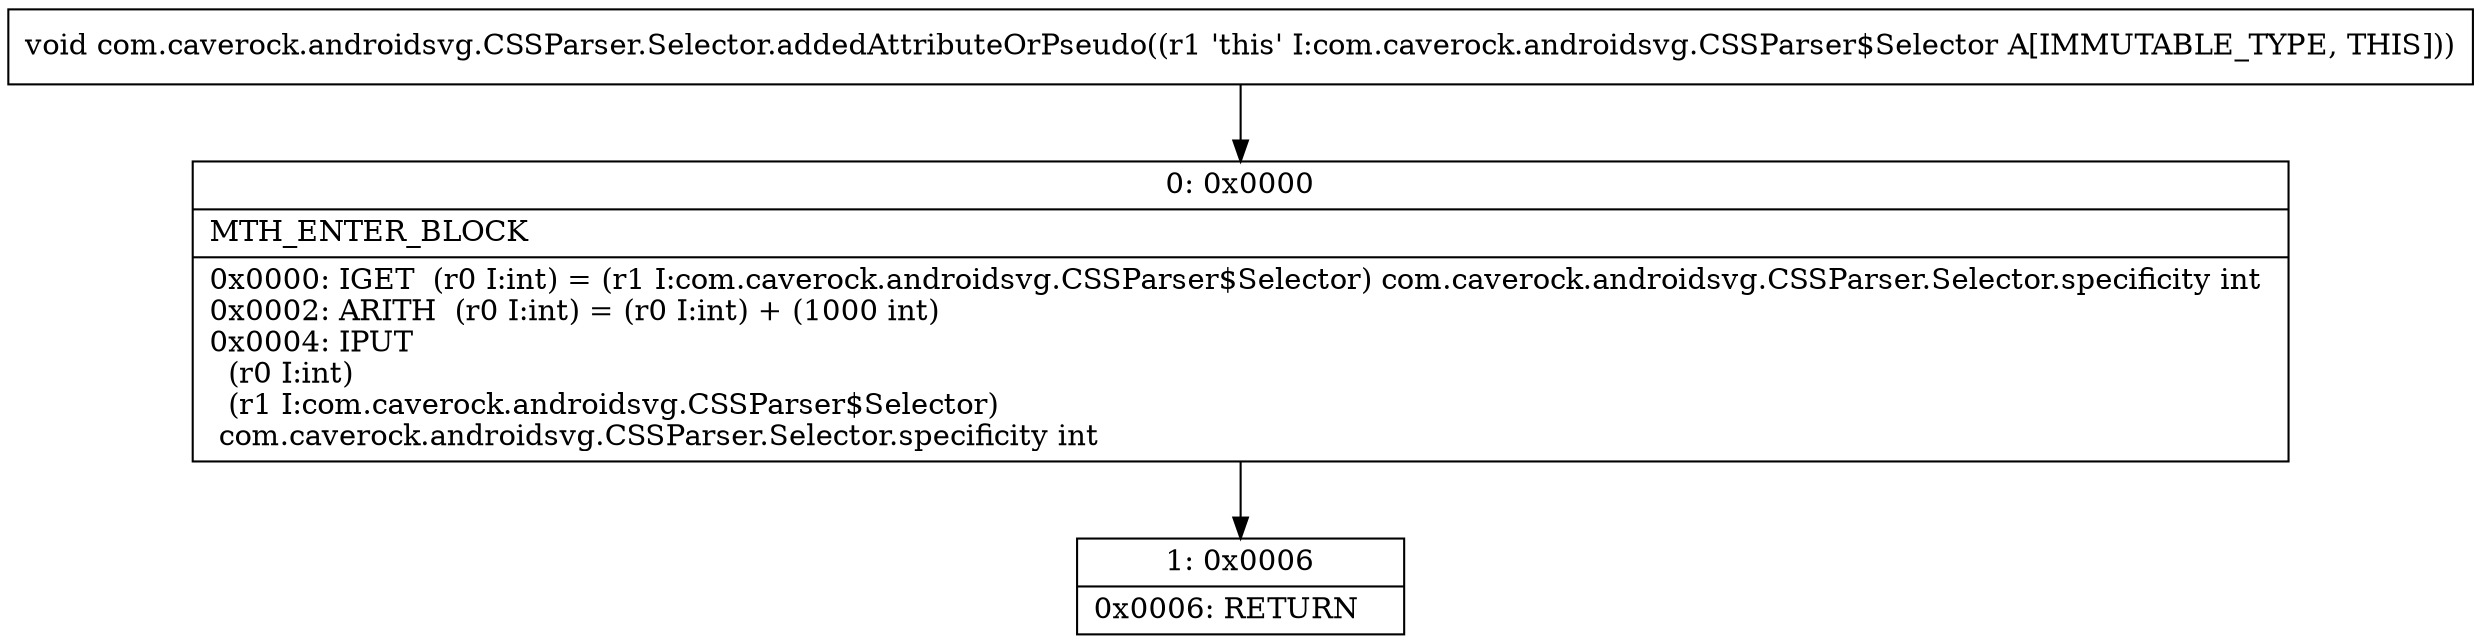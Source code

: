 digraph "CFG forcom.caverock.androidsvg.CSSParser.Selector.addedAttributeOrPseudo()V" {
Node_0 [shape=record,label="{0\:\ 0x0000|MTH_ENTER_BLOCK\l|0x0000: IGET  (r0 I:int) = (r1 I:com.caverock.androidsvg.CSSParser$Selector) com.caverock.androidsvg.CSSParser.Selector.specificity int \l0x0002: ARITH  (r0 I:int) = (r0 I:int) + (1000 int) \l0x0004: IPUT  \l  (r0 I:int)\l  (r1 I:com.caverock.androidsvg.CSSParser$Selector)\l com.caverock.androidsvg.CSSParser.Selector.specificity int \l}"];
Node_1 [shape=record,label="{1\:\ 0x0006|0x0006: RETURN   \l}"];
MethodNode[shape=record,label="{void com.caverock.androidsvg.CSSParser.Selector.addedAttributeOrPseudo((r1 'this' I:com.caverock.androidsvg.CSSParser$Selector A[IMMUTABLE_TYPE, THIS])) }"];
MethodNode -> Node_0;
Node_0 -> Node_1;
}

